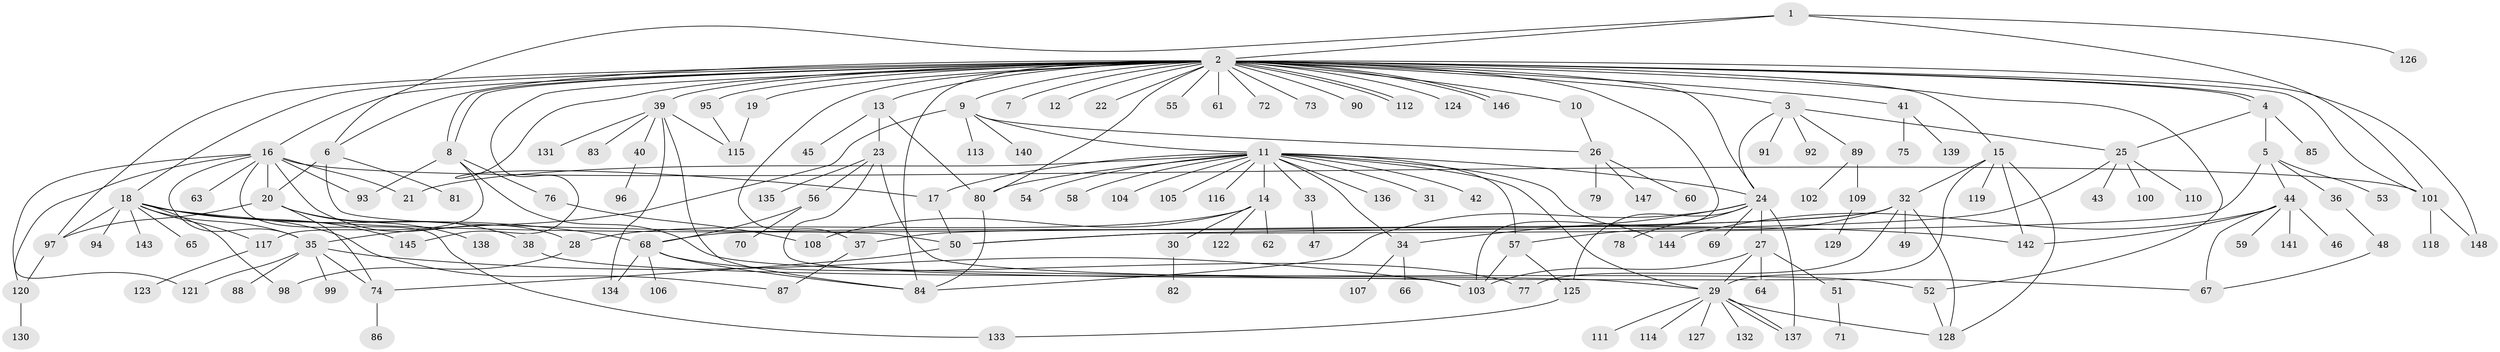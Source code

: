 // Generated by graph-tools (version 1.1) at 2025/35/03/09/25 02:35:33]
// undirected, 148 vertices, 215 edges
graph export_dot {
graph [start="1"]
  node [color=gray90,style=filled];
  1;
  2;
  3;
  4;
  5;
  6;
  7;
  8;
  9;
  10;
  11;
  12;
  13;
  14;
  15;
  16;
  17;
  18;
  19;
  20;
  21;
  22;
  23;
  24;
  25;
  26;
  27;
  28;
  29;
  30;
  31;
  32;
  33;
  34;
  35;
  36;
  37;
  38;
  39;
  40;
  41;
  42;
  43;
  44;
  45;
  46;
  47;
  48;
  49;
  50;
  51;
  52;
  53;
  54;
  55;
  56;
  57;
  58;
  59;
  60;
  61;
  62;
  63;
  64;
  65;
  66;
  67;
  68;
  69;
  70;
  71;
  72;
  73;
  74;
  75;
  76;
  77;
  78;
  79;
  80;
  81;
  82;
  83;
  84;
  85;
  86;
  87;
  88;
  89;
  90;
  91;
  92;
  93;
  94;
  95;
  96;
  97;
  98;
  99;
  100;
  101;
  102;
  103;
  104;
  105;
  106;
  107;
  108;
  109;
  110;
  111;
  112;
  113;
  114;
  115;
  116;
  117;
  118;
  119;
  120;
  121;
  122;
  123;
  124;
  125;
  126;
  127;
  128;
  129;
  130;
  131;
  132;
  133;
  134;
  135;
  136;
  137;
  138;
  139;
  140;
  141;
  142;
  143;
  144;
  145;
  146;
  147;
  148;
  1 -- 2;
  1 -- 6;
  1 -- 101;
  1 -- 126;
  2 -- 3;
  2 -- 4;
  2 -- 4;
  2 -- 6;
  2 -- 7;
  2 -- 8;
  2 -- 8;
  2 -- 9;
  2 -- 10;
  2 -- 12;
  2 -- 13;
  2 -- 15;
  2 -- 16;
  2 -- 17;
  2 -- 18;
  2 -- 19;
  2 -- 22;
  2 -- 24;
  2 -- 37;
  2 -- 39;
  2 -- 41;
  2 -- 52;
  2 -- 55;
  2 -- 61;
  2 -- 72;
  2 -- 73;
  2 -- 80;
  2 -- 84;
  2 -- 90;
  2 -- 95;
  2 -- 97;
  2 -- 101;
  2 -- 103;
  2 -- 112;
  2 -- 112;
  2 -- 124;
  2 -- 145;
  2 -- 146;
  2 -- 146;
  2 -- 148;
  3 -- 24;
  3 -- 25;
  3 -- 89;
  3 -- 91;
  3 -- 92;
  4 -- 5;
  4 -- 25;
  4 -- 85;
  5 -- 36;
  5 -- 44;
  5 -- 50;
  5 -- 53;
  6 -- 20;
  6 -- 50;
  6 -- 81;
  8 -- 29;
  8 -- 76;
  8 -- 93;
  8 -- 117;
  9 -- 11;
  9 -- 26;
  9 -- 35;
  9 -- 113;
  9 -- 140;
  10 -- 26;
  11 -- 14;
  11 -- 17;
  11 -- 21;
  11 -- 24;
  11 -- 29;
  11 -- 31;
  11 -- 33;
  11 -- 34;
  11 -- 42;
  11 -- 54;
  11 -- 57;
  11 -- 58;
  11 -- 80;
  11 -- 104;
  11 -- 105;
  11 -- 116;
  11 -- 136;
  11 -- 144;
  13 -- 23;
  13 -- 45;
  13 -- 80;
  14 -- 28;
  14 -- 30;
  14 -- 62;
  14 -- 108;
  14 -- 122;
  15 -- 29;
  15 -- 32;
  15 -- 119;
  15 -- 128;
  15 -- 142;
  16 -- 20;
  16 -- 21;
  16 -- 28;
  16 -- 35;
  16 -- 63;
  16 -- 93;
  16 -- 101;
  16 -- 120;
  16 -- 121;
  16 -- 133;
  17 -- 50;
  18 -- 35;
  18 -- 65;
  18 -- 68;
  18 -- 87;
  18 -- 94;
  18 -- 97;
  18 -- 98;
  18 -- 117;
  18 -- 142;
  18 -- 143;
  18 -- 145;
  19 -- 115;
  20 -- 38;
  20 -- 74;
  20 -- 97;
  20 -- 138;
  23 -- 56;
  23 -- 67;
  23 -- 103;
  23 -- 135;
  24 -- 27;
  24 -- 34;
  24 -- 69;
  24 -- 78;
  24 -- 84;
  24 -- 125;
  24 -- 137;
  25 -- 43;
  25 -- 68;
  25 -- 100;
  25 -- 110;
  26 -- 60;
  26 -- 79;
  26 -- 147;
  27 -- 29;
  27 -- 51;
  27 -- 64;
  27 -- 103;
  28 -- 98;
  29 -- 111;
  29 -- 114;
  29 -- 127;
  29 -- 128;
  29 -- 132;
  29 -- 137;
  29 -- 137;
  30 -- 82;
  32 -- 37;
  32 -- 49;
  32 -- 50;
  32 -- 57;
  32 -- 77;
  32 -- 128;
  33 -- 47;
  34 -- 66;
  34 -- 107;
  35 -- 74;
  35 -- 88;
  35 -- 99;
  35 -- 103;
  35 -- 121;
  36 -- 48;
  37 -- 87;
  38 -- 52;
  39 -- 40;
  39 -- 83;
  39 -- 84;
  39 -- 115;
  39 -- 131;
  39 -- 134;
  40 -- 96;
  41 -- 75;
  41 -- 139;
  44 -- 46;
  44 -- 59;
  44 -- 67;
  44 -- 141;
  44 -- 142;
  44 -- 144;
  48 -- 67;
  50 -- 74;
  51 -- 71;
  52 -- 128;
  56 -- 68;
  56 -- 70;
  57 -- 103;
  57 -- 125;
  68 -- 77;
  68 -- 84;
  68 -- 106;
  68 -- 134;
  74 -- 86;
  76 -- 108;
  80 -- 84;
  89 -- 102;
  89 -- 109;
  95 -- 115;
  97 -- 120;
  101 -- 118;
  101 -- 148;
  109 -- 129;
  117 -- 123;
  120 -- 130;
  125 -- 133;
}
